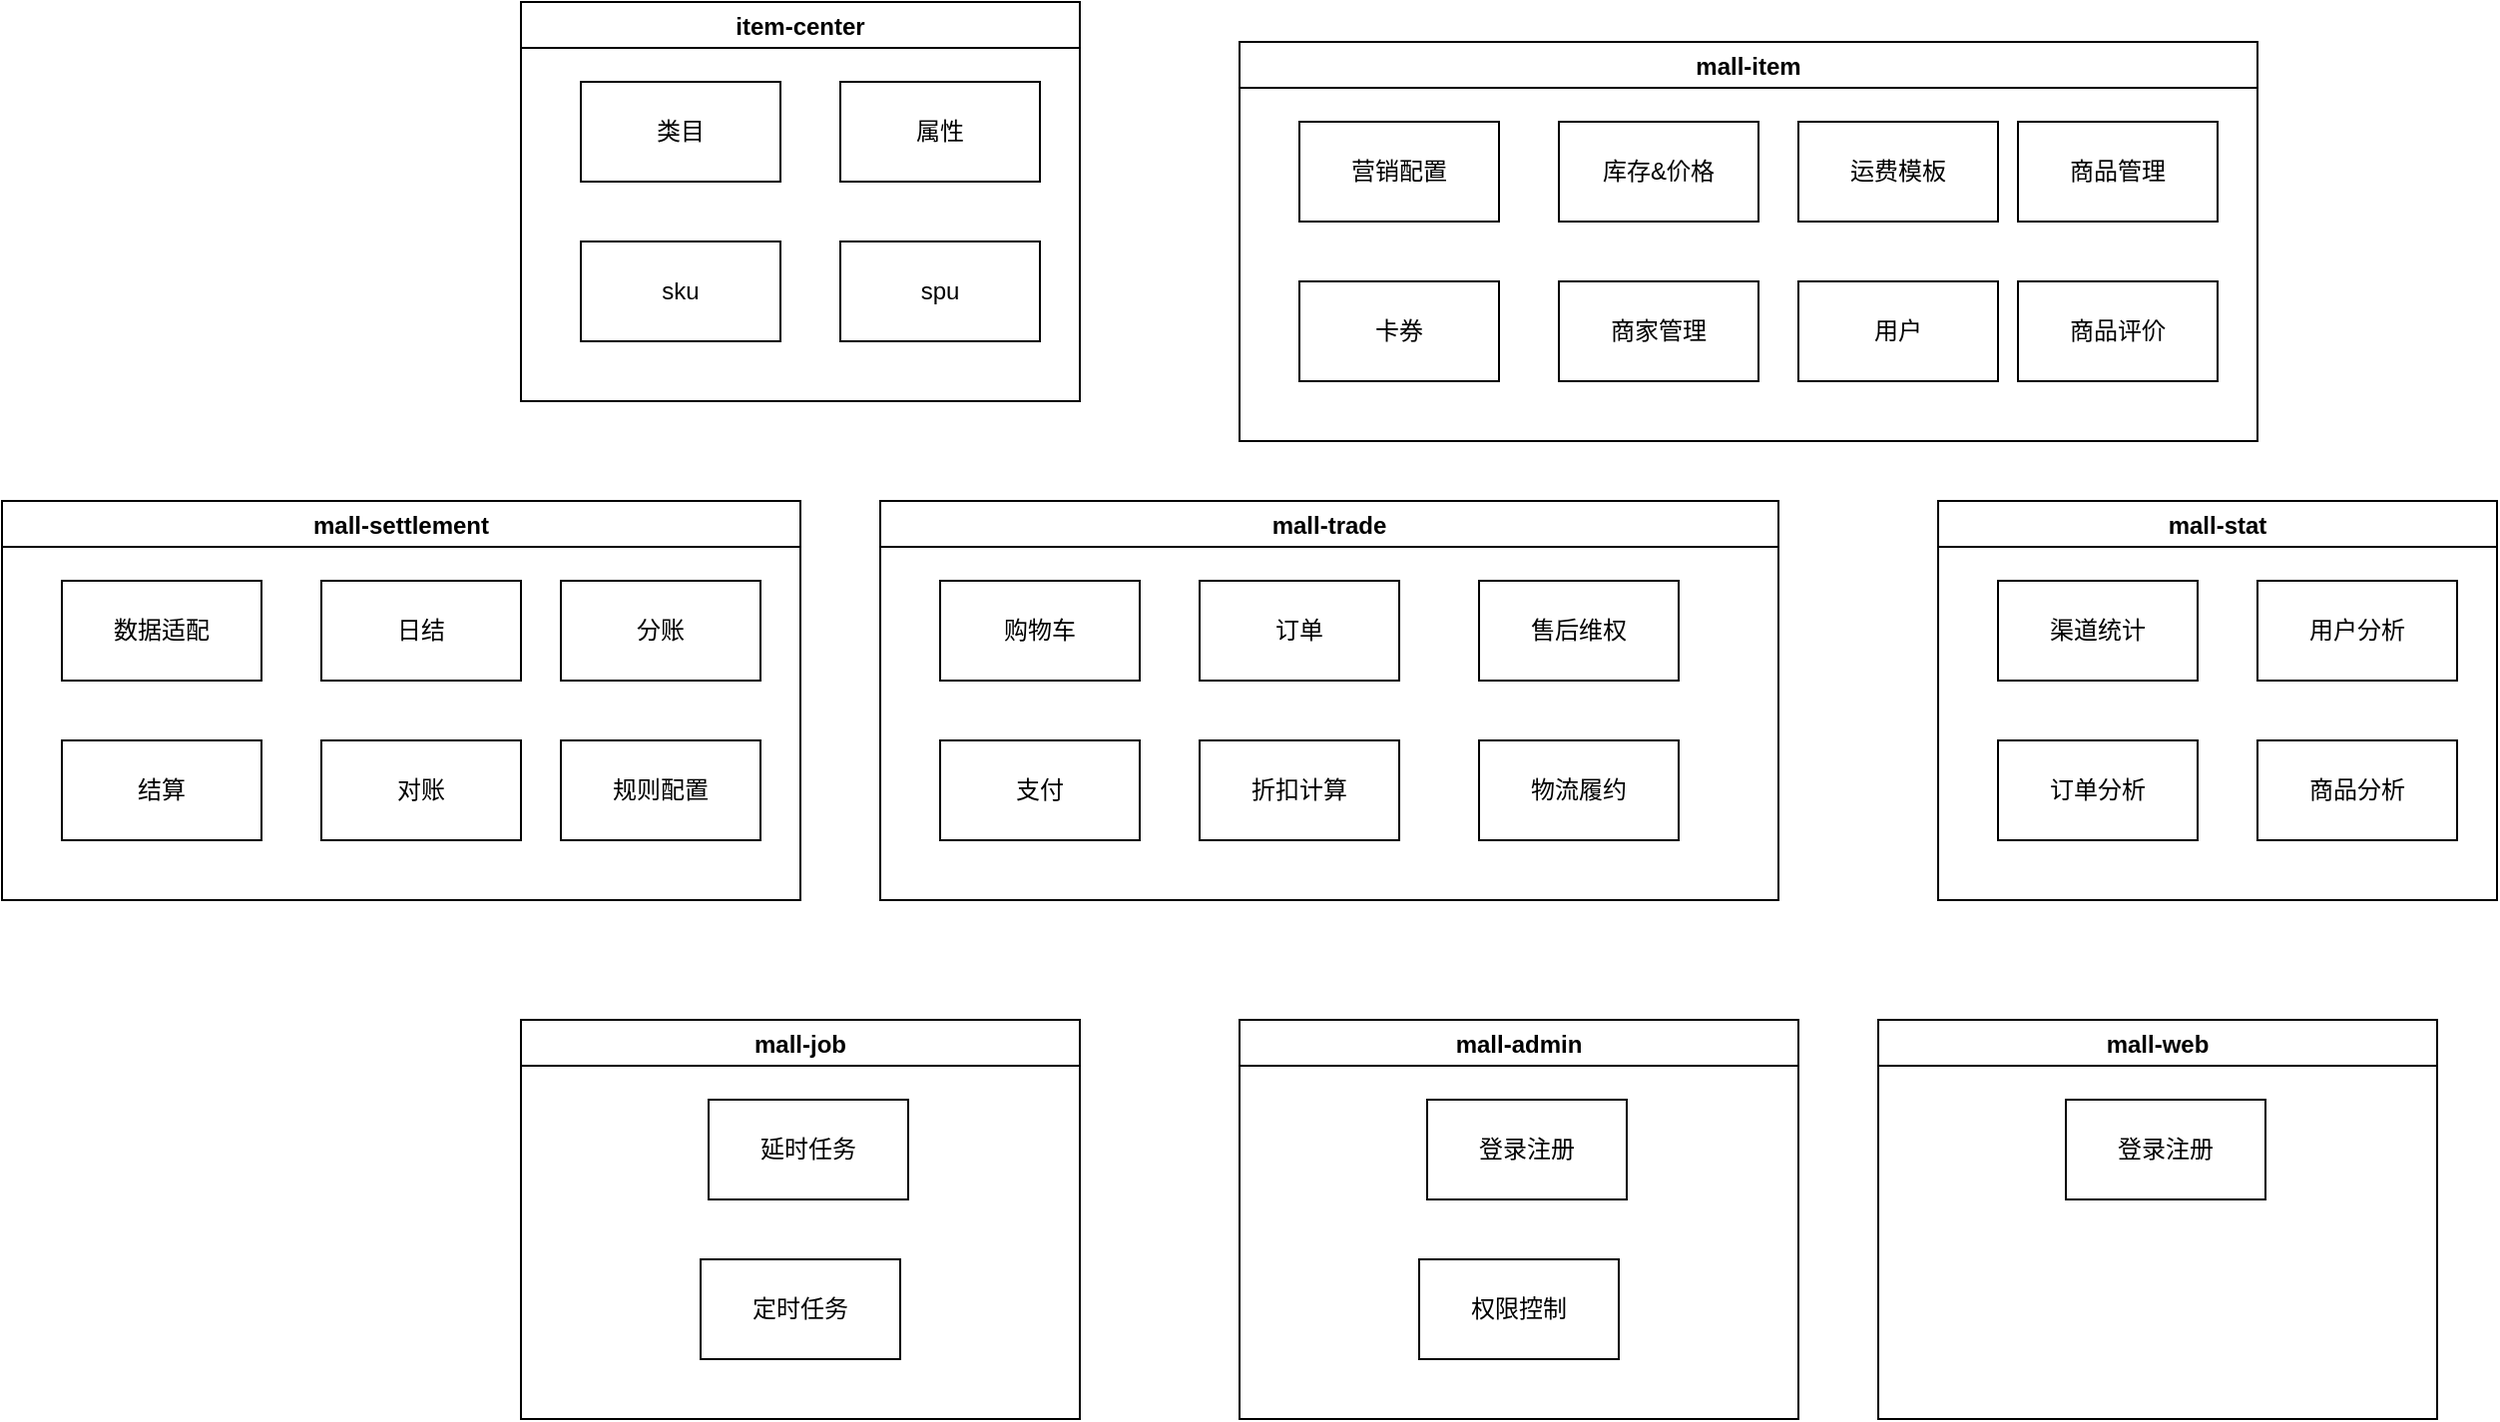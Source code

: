 <mxfile version="15.6.8" type="github"><diagram id="2SPg9i2W3LTlRDXsQ_PK" name="第 1 页"><mxGraphModel dx="2249" dy="762" grid="1" gridSize="10" guides="1" tooltips="1" connect="1" arrows="1" fold="1" page="1" pageScale="1" pageWidth="827" pageHeight="1169" math="0" shadow="0"><root><mxCell id="0"/><mxCell id="1" parent="0"/><mxCell id="MmfLcfqnHfmtIkfqJqZq-1" value="item-center" style="swimlane;comic=0;moveCells=0;treeMoving=0;treeFolding=0;metaEdit=0;container=0;autosize=0;fixDash=0;snapToPoint=0;portConstraintRotation=0;noLabel=0;horizontal=1;" parent="1" vertex="1"><mxGeometry x="220" y="310" width="280" height="200" as="geometry"/></mxCell><mxCell id="94NSpQsQYPjLGFbzDLWr-4" value="类目" style="rounded=0;whiteSpace=wrap;html=1;" vertex="1" parent="MmfLcfqnHfmtIkfqJqZq-1"><mxGeometry x="30" y="40" width="100" height="50" as="geometry"/></mxCell><mxCell id="94NSpQsQYPjLGFbzDLWr-5" value="属性" style="rounded=0;whiteSpace=wrap;html=1;" vertex="1" parent="MmfLcfqnHfmtIkfqJqZq-1"><mxGeometry x="160" y="40" width="100" height="50" as="geometry"/></mxCell><mxCell id="94NSpQsQYPjLGFbzDLWr-6" value="sku" style="rounded=0;whiteSpace=wrap;html=1;" vertex="1" parent="MmfLcfqnHfmtIkfqJqZq-1"><mxGeometry x="30" y="120" width="100" height="50" as="geometry"/></mxCell><mxCell id="94NSpQsQYPjLGFbzDLWr-7" value="spu" style="rounded=0;whiteSpace=wrap;html=1;" vertex="1" parent="MmfLcfqnHfmtIkfqJqZq-1"><mxGeometry x="160" y="120" width="100" height="50" as="geometry"/></mxCell><mxCell id="94NSpQsQYPjLGFbzDLWr-8" value="mall-trade" style="swimlane;comic=0;moveCells=0;treeMoving=0;treeFolding=0;metaEdit=0;container=0;autosize=0;fixDash=0;snapToPoint=0;portConstraintRotation=0;noLabel=0;horizontal=1;" vertex="1" parent="1"><mxGeometry x="400" y="560" width="450" height="200" as="geometry"/></mxCell><mxCell id="94NSpQsQYPjLGFbzDLWr-9" value="购物车" style="rounded=0;whiteSpace=wrap;html=1;" vertex="1" parent="94NSpQsQYPjLGFbzDLWr-8"><mxGeometry x="30" y="40" width="100" height="50" as="geometry"/></mxCell><mxCell id="94NSpQsQYPjLGFbzDLWr-10" value="订单" style="rounded=0;whiteSpace=wrap;html=1;" vertex="1" parent="94NSpQsQYPjLGFbzDLWr-8"><mxGeometry x="160" y="40" width="100" height="50" as="geometry"/></mxCell><mxCell id="94NSpQsQYPjLGFbzDLWr-11" value="支付" style="rounded=0;whiteSpace=wrap;html=1;" vertex="1" parent="94NSpQsQYPjLGFbzDLWr-8"><mxGeometry x="30" y="120" width="100" height="50" as="geometry"/></mxCell><mxCell id="94NSpQsQYPjLGFbzDLWr-12" value="折扣计算" style="rounded=0;whiteSpace=wrap;html=1;" vertex="1" parent="94NSpQsQYPjLGFbzDLWr-8"><mxGeometry x="160" y="120" width="100" height="50" as="geometry"/></mxCell><mxCell id="94NSpQsQYPjLGFbzDLWr-58" value="售后维权" style="rounded=0;whiteSpace=wrap;html=1;" vertex="1" parent="94NSpQsQYPjLGFbzDLWr-8"><mxGeometry x="300" y="40" width="100" height="50" as="geometry"/></mxCell><mxCell id="94NSpQsQYPjLGFbzDLWr-65" value="物流履约" style="rounded=0;whiteSpace=wrap;html=1;" vertex="1" parent="94NSpQsQYPjLGFbzDLWr-8"><mxGeometry x="300" y="120" width="100" height="50" as="geometry"/></mxCell><mxCell id="94NSpQsQYPjLGFbzDLWr-13" value="mall-item" style="swimlane;comic=0;moveCells=0;treeMoving=0;treeFolding=0;metaEdit=0;container=0;autosize=0;fixDash=0;snapToPoint=0;portConstraintRotation=0;noLabel=0;horizontal=1;" vertex="1" parent="1"><mxGeometry x="580" y="330" width="510" height="200" as="geometry"/></mxCell><mxCell id="94NSpQsQYPjLGFbzDLWr-14" value="营销配置" style="rounded=0;whiteSpace=wrap;html=1;" vertex="1" parent="94NSpQsQYPjLGFbzDLWr-13"><mxGeometry x="30" y="40" width="100" height="50" as="geometry"/></mxCell><mxCell id="94NSpQsQYPjLGFbzDLWr-15" value="库存&amp;amp;价格" style="rounded=0;whiteSpace=wrap;html=1;" vertex="1" parent="94NSpQsQYPjLGFbzDLWr-13"><mxGeometry x="160" y="40" width="100" height="50" as="geometry"/></mxCell><mxCell id="94NSpQsQYPjLGFbzDLWr-16" value="卡券" style="rounded=0;whiteSpace=wrap;html=1;" vertex="1" parent="94NSpQsQYPjLGFbzDLWr-13"><mxGeometry x="30" y="120" width="100" height="50" as="geometry"/></mxCell><mxCell id="94NSpQsQYPjLGFbzDLWr-17" value="商家管理" style="rounded=0;whiteSpace=wrap;html=1;" vertex="1" parent="94NSpQsQYPjLGFbzDLWr-13"><mxGeometry x="160" y="120" width="100" height="50" as="geometry"/></mxCell><mxCell id="94NSpQsQYPjLGFbzDLWr-25" value="商品管理" style="rounded=0;whiteSpace=wrap;html=1;" vertex="1" parent="94NSpQsQYPjLGFbzDLWr-13"><mxGeometry x="390" y="40" width="100" height="50" as="geometry"/></mxCell><mxCell id="94NSpQsQYPjLGFbzDLWr-24" value="用户" style="rounded=0;whiteSpace=wrap;html=1;" vertex="1" parent="94NSpQsQYPjLGFbzDLWr-13"><mxGeometry x="280" y="120" width="100" height="50" as="geometry"/></mxCell><mxCell id="94NSpQsQYPjLGFbzDLWr-23" value="商品评价" style="rounded=0;whiteSpace=wrap;html=1;" vertex="1" parent="94NSpQsQYPjLGFbzDLWr-13"><mxGeometry x="390" y="120" width="100" height="50" as="geometry"/></mxCell><mxCell id="94NSpQsQYPjLGFbzDLWr-26" value="运费模板" style="rounded=0;whiteSpace=wrap;html=1;" vertex="1" parent="94NSpQsQYPjLGFbzDLWr-13"><mxGeometry x="280" y="40" width="100" height="50" as="geometry"/></mxCell><mxCell id="94NSpQsQYPjLGFbzDLWr-27" value="mall-settlement" style="swimlane;comic=0;moveCells=0;treeMoving=0;treeFolding=0;metaEdit=0;container=0;autosize=0;fixDash=0;snapToPoint=0;portConstraintRotation=0;noLabel=0;horizontal=1;" vertex="1" parent="1"><mxGeometry x="-40" y="560" width="400" height="200" as="geometry"/></mxCell><mxCell id="94NSpQsQYPjLGFbzDLWr-28" value="数据适配" style="rounded=0;whiteSpace=wrap;html=1;" vertex="1" parent="94NSpQsQYPjLGFbzDLWr-27"><mxGeometry x="30" y="40" width="100" height="50" as="geometry"/></mxCell><mxCell id="94NSpQsQYPjLGFbzDLWr-29" value="日结" style="rounded=0;whiteSpace=wrap;html=1;" vertex="1" parent="94NSpQsQYPjLGFbzDLWr-27"><mxGeometry x="160" y="40" width="100" height="50" as="geometry"/></mxCell><mxCell id="94NSpQsQYPjLGFbzDLWr-30" value="结算" style="rounded=0;whiteSpace=wrap;html=1;" vertex="1" parent="94NSpQsQYPjLGFbzDLWr-27"><mxGeometry x="30" y="120" width="100" height="50" as="geometry"/></mxCell><mxCell id="94NSpQsQYPjLGFbzDLWr-31" value="对账" style="rounded=0;whiteSpace=wrap;html=1;" vertex="1" parent="94NSpQsQYPjLGFbzDLWr-27"><mxGeometry x="160" y="120" width="100" height="50" as="geometry"/></mxCell><mxCell id="94NSpQsQYPjLGFbzDLWr-45" value="分账" style="rounded=0;whiteSpace=wrap;html=1;" vertex="1" parent="94NSpQsQYPjLGFbzDLWr-27"><mxGeometry x="280" y="40" width="100" height="50" as="geometry"/></mxCell><mxCell id="94NSpQsQYPjLGFbzDLWr-44" value="规则配置" style="rounded=0;whiteSpace=wrap;html=1;" vertex="1" parent="94NSpQsQYPjLGFbzDLWr-27"><mxGeometry x="280" y="120" width="100" height="50" as="geometry"/></mxCell><mxCell id="94NSpQsQYPjLGFbzDLWr-34" value="mall-stat" style="swimlane;comic=0;moveCells=0;treeMoving=0;treeFolding=0;metaEdit=0;container=0;autosize=0;fixDash=0;snapToPoint=0;portConstraintRotation=0;noLabel=0;horizontal=1;" vertex="1" parent="1"><mxGeometry x="930" y="560" width="280" height="200" as="geometry"/></mxCell><mxCell id="94NSpQsQYPjLGFbzDLWr-35" value="渠道统计" style="rounded=0;whiteSpace=wrap;html=1;" vertex="1" parent="94NSpQsQYPjLGFbzDLWr-34"><mxGeometry x="30" y="40" width="100" height="50" as="geometry"/></mxCell><mxCell id="94NSpQsQYPjLGFbzDLWr-36" value="用户分析" style="rounded=0;whiteSpace=wrap;html=1;" vertex="1" parent="94NSpQsQYPjLGFbzDLWr-34"><mxGeometry x="160" y="40" width="100" height="50" as="geometry"/></mxCell><mxCell id="94NSpQsQYPjLGFbzDLWr-37" value="订单分析" style="rounded=0;whiteSpace=wrap;html=1;" vertex="1" parent="94NSpQsQYPjLGFbzDLWr-34"><mxGeometry x="30" y="120" width="100" height="50" as="geometry"/></mxCell><mxCell id="94NSpQsQYPjLGFbzDLWr-38" value="商品分析" style="rounded=0;whiteSpace=wrap;html=1;" vertex="1" parent="94NSpQsQYPjLGFbzDLWr-34"><mxGeometry x="160" y="120" width="100" height="50" as="geometry"/></mxCell><mxCell id="94NSpQsQYPjLGFbzDLWr-39" value="mall-job" style="swimlane;comic=0;moveCells=0;treeMoving=0;treeFolding=0;metaEdit=0;container=0;autosize=0;fixDash=0;snapToPoint=0;portConstraintRotation=0;noLabel=0;horizontal=1;" vertex="1" parent="1"><mxGeometry x="220" y="820" width="280" height="200" as="geometry"/></mxCell><mxCell id="94NSpQsQYPjLGFbzDLWr-40" value="延时任务" style="rounded=0;whiteSpace=wrap;html=1;" vertex="1" parent="94NSpQsQYPjLGFbzDLWr-39"><mxGeometry x="94" y="40" width="100" height="50" as="geometry"/></mxCell><mxCell id="94NSpQsQYPjLGFbzDLWr-42" value="定时任务" style="rounded=0;whiteSpace=wrap;html=1;" vertex="1" parent="94NSpQsQYPjLGFbzDLWr-39"><mxGeometry x="90" y="120" width="100" height="50" as="geometry"/></mxCell><mxCell id="94NSpQsQYPjLGFbzDLWr-46" value="mall-admin" style="swimlane;comic=0;moveCells=0;treeMoving=0;treeFolding=0;metaEdit=0;container=0;autosize=0;fixDash=0;snapToPoint=0;portConstraintRotation=0;noLabel=0;horizontal=1;" vertex="1" parent="1"><mxGeometry x="580" y="820" width="280" height="200" as="geometry"/></mxCell><mxCell id="94NSpQsQYPjLGFbzDLWr-47" value="登录注册" style="rounded=0;whiteSpace=wrap;html=1;" vertex="1" parent="94NSpQsQYPjLGFbzDLWr-46"><mxGeometry x="94" y="40" width="100" height="50" as="geometry"/></mxCell><mxCell id="94NSpQsQYPjLGFbzDLWr-48" value="权限控制" style="rounded=0;whiteSpace=wrap;html=1;" vertex="1" parent="94NSpQsQYPjLGFbzDLWr-46"><mxGeometry x="90" y="120" width="100" height="50" as="geometry"/></mxCell><mxCell id="94NSpQsQYPjLGFbzDLWr-49" value="mall-web" style="swimlane;comic=0;moveCells=0;treeMoving=0;treeFolding=0;metaEdit=0;container=0;autosize=0;fixDash=0;snapToPoint=0;portConstraintRotation=0;noLabel=0;horizontal=1;" vertex="1" parent="1"><mxGeometry x="900" y="820" width="280" height="200" as="geometry"/></mxCell><mxCell id="94NSpQsQYPjLGFbzDLWr-50" value="登录注册" style="rounded=0;whiteSpace=wrap;html=1;" vertex="1" parent="94NSpQsQYPjLGFbzDLWr-49"><mxGeometry x="94" y="40" width="100" height="50" as="geometry"/></mxCell></root></mxGraphModel></diagram></mxfile>